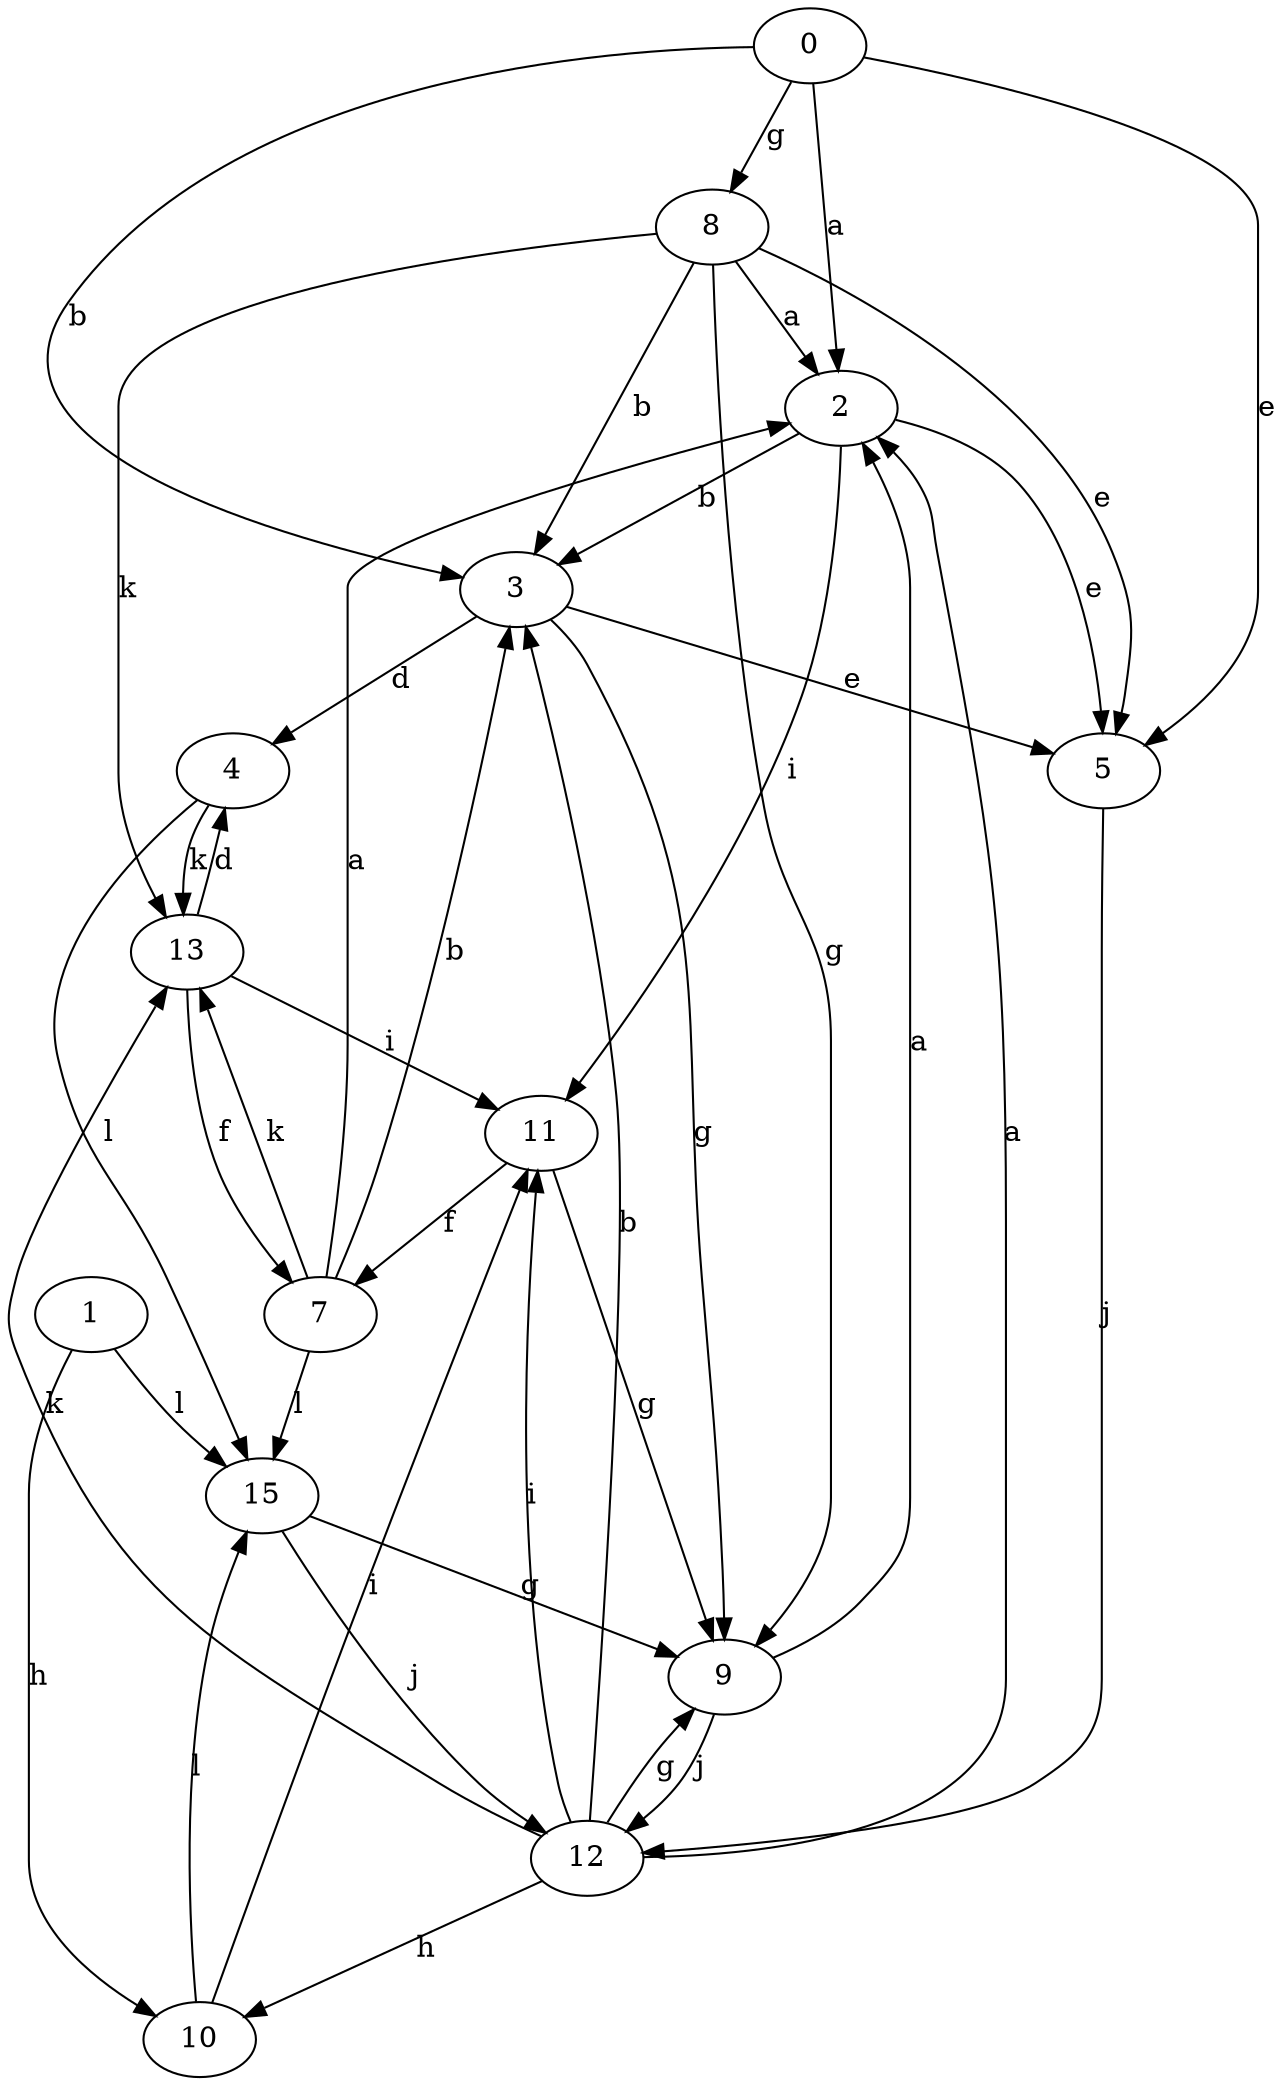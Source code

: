 strict digraph  {
0;
1;
2;
3;
4;
5;
7;
8;
9;
10;
11;
12;
13;
15;
0 -> 2  [label=a];
0 -> 3  [label=b];
0 -> 5  [label=e];
0 -> 8  [label=g];
1 -> 10  [label=h];
1 -> 15  [label=l];
2 -> 3  [label=b];
2 -> 5  [label=e];
2 -> 11  [label=i];
3 -> 4  [label=d];
3 -> 5  [label=e];
3 -> 9  [label=g];
4 -> 13  [label=k];
4 -> 15  [label=l];
5 -> 12  [label=j];
7 -> 2  [label=a];
7 -> 3  [label=b];
7 -> 13  [label=k];
7 -> 15  [label=l];
8 -> 2  [label=a];
8 -> 3  [label=b];
8 -> 5  [label=e];
8 -> 9  [label=g];
8 -> 13  [label=k];
9 -> 2  [label=a];
9 -> 12  [label=j];
10 -> 11  [label=i];
10 -> 15  [label=l];
11 -> 7  [label=f];
11 -> 9  [label=g];
12 -> 2  [label=a];
12 -> 3  [label=b];
12 -> 9  [label=g];
12 -> 10  [label=h];
12 -> 11  [label=i];
12 -> 13  [label=k];
13 -> 4  [label=d];
13 -> 7  [label=f];
13 -> 11  [label=i];
15 -> 9  [label=g];
15 -> 12  [label=j];
}
